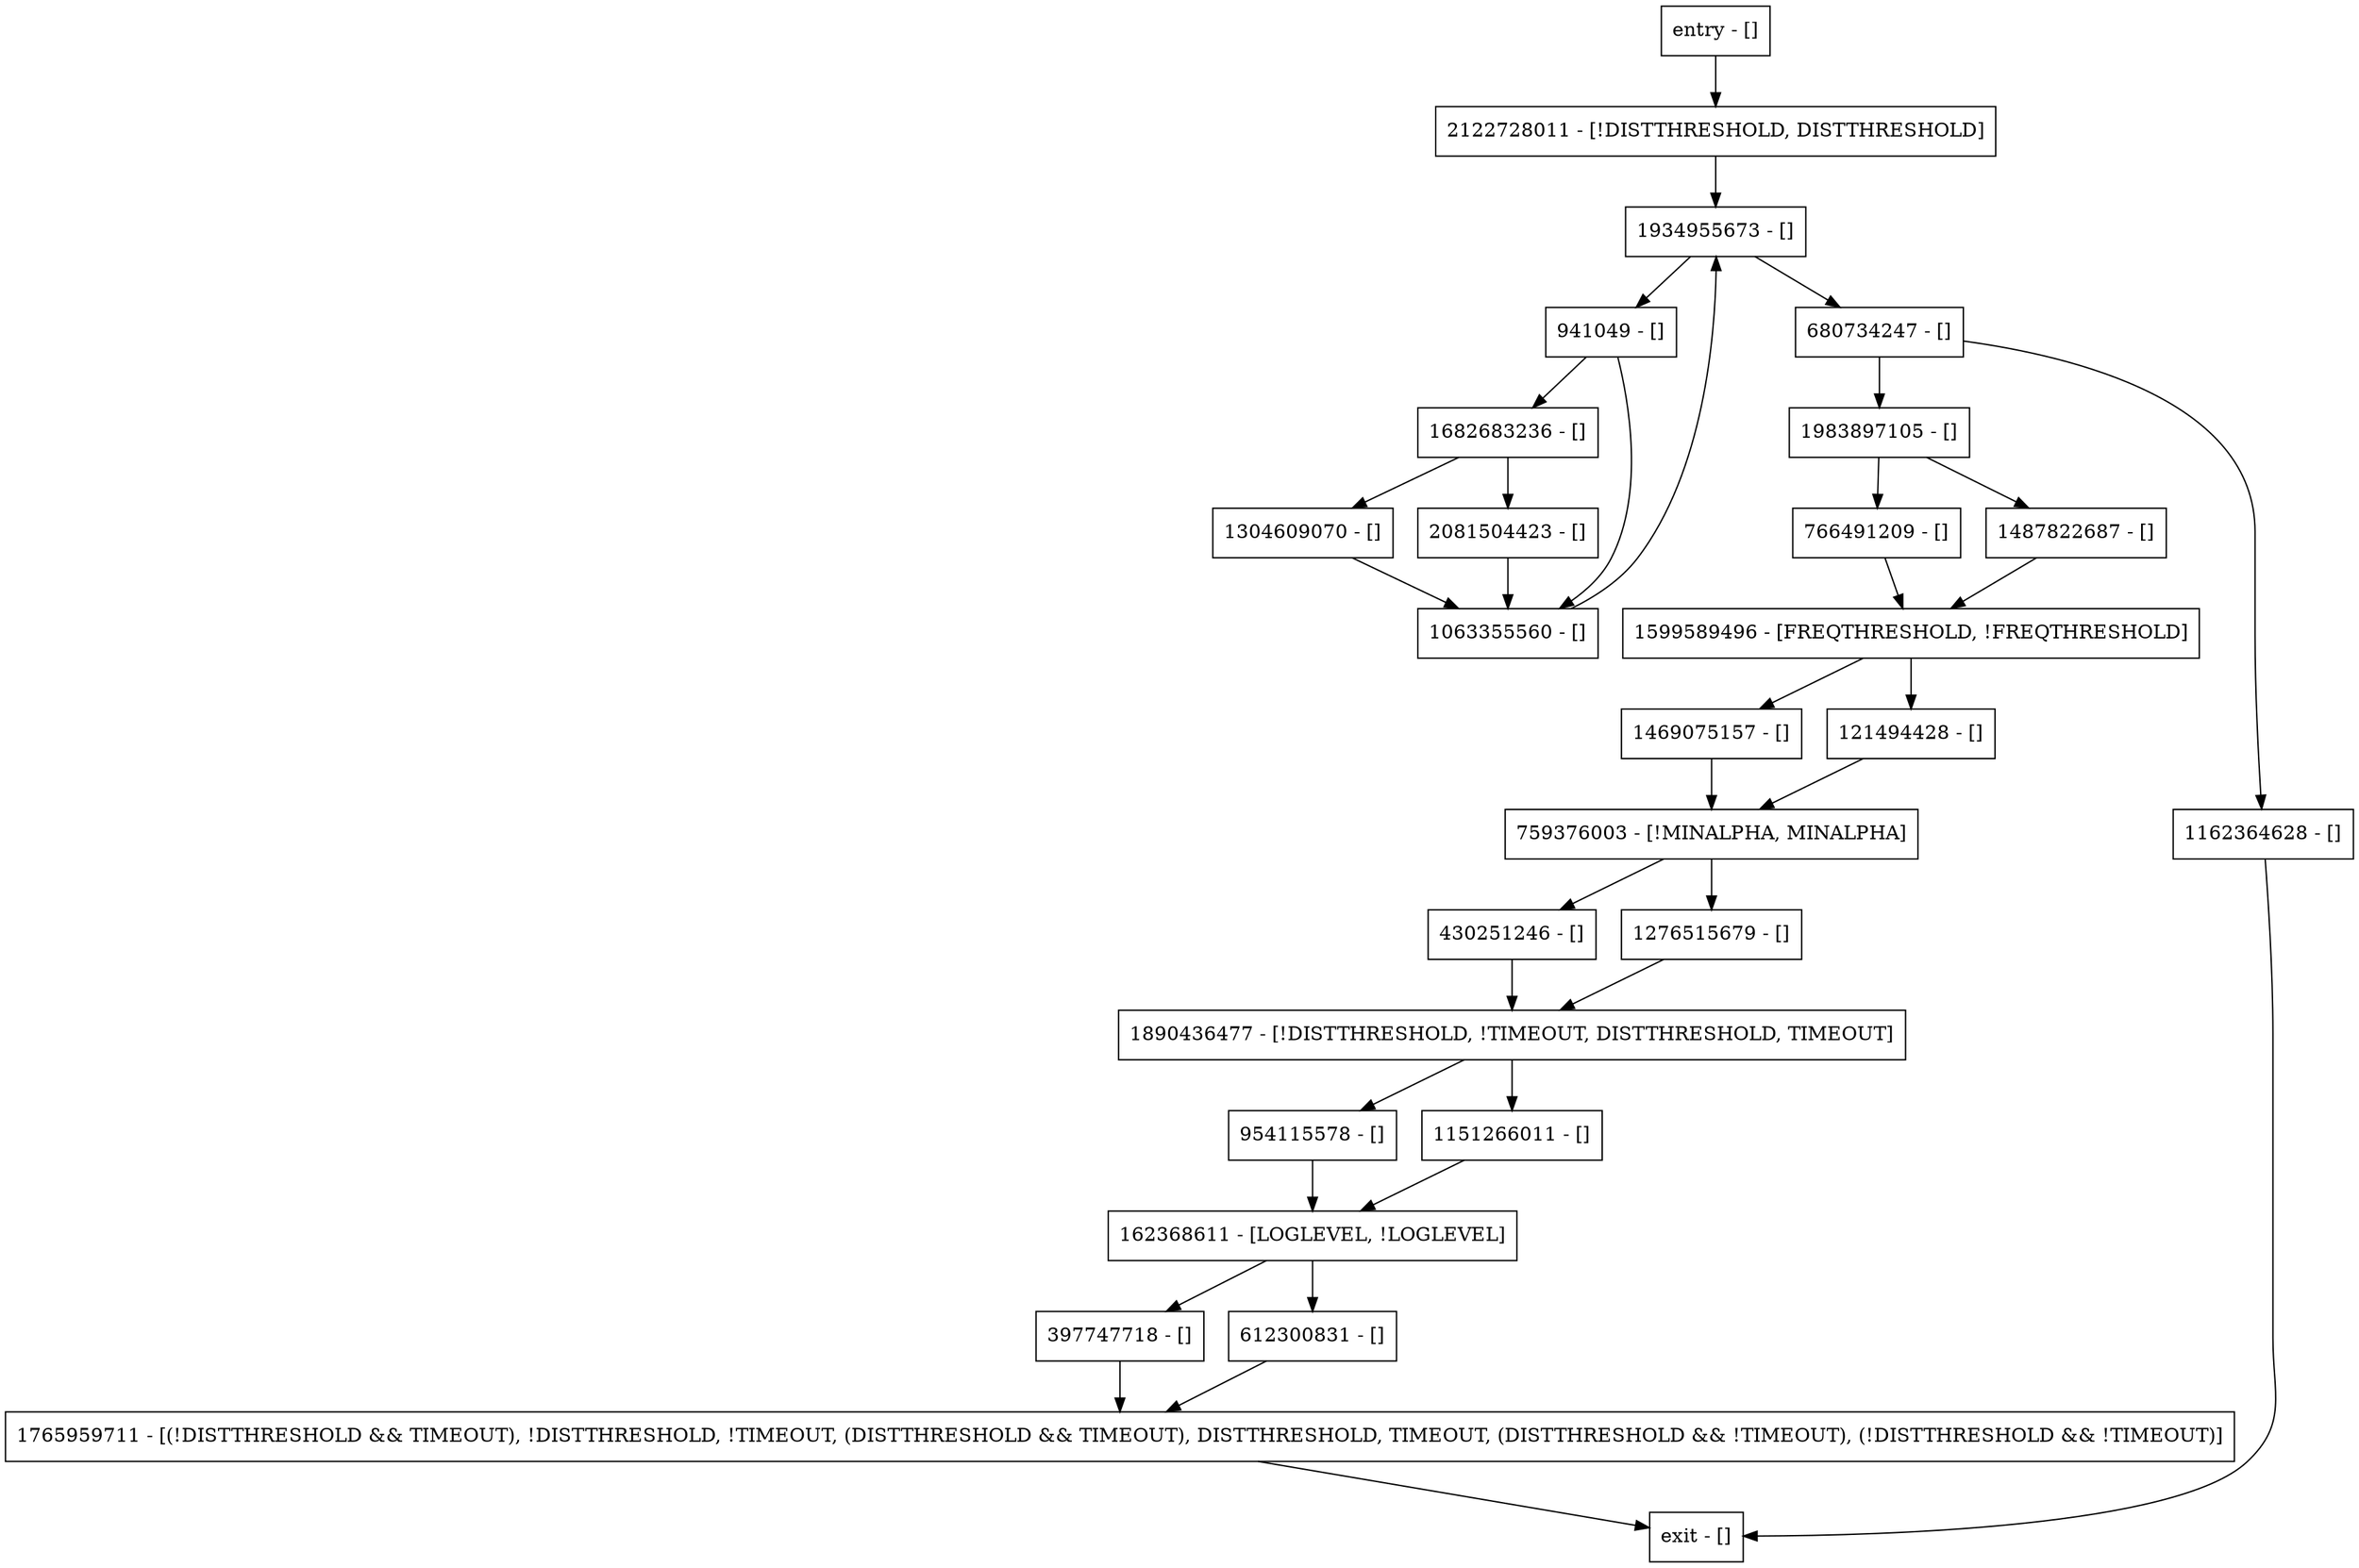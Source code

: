 digraph main {
node [shape=record];
759376003 [label="759376003 - [!MINALPHA, MINALPHA]"];
1304609070 [label="1304609070 - []"];
162368611 [label="162368611 - [LOGLEVEL, !LOGLEVEL]"];
1276515679 [label="1276515679 - []"];
941049 [label="941049 - []"];
1765959711 [label="1765959711 - [(!DISTTHRESHOLD && TIMEOUT), !DISTTHRESHOLD, !TIMEOUT, (DISTTHRESHOLD && TIMEOUT), DISTTHRESHOLD, TIMEOUT, (DISTTHRESHOLD && !TIMEOUT), (!DISTTHRESHOLD && !TIMEOUT)]"];
1487822687 [label="1487822687 - []"];
1934955673 [label="1934955673 - []"];
1063355560 [label="1063355560 - []"];
680734247 [label="680734247 - []"];
612300831 [label="612300831 - []"];
766491209 [label="766491209 - []"];
1599589496 [label="1599589496 - [FREQTHRESHOLD, !FREQTHRESHOLD]"];
1890436477 [label="1890436477 - [!DISTTHRESHOLD, !TIMEOUT, DISTTHRESHOLD, TIMEOUT]"];
121494428 [label="121494428 - []"];
1151266011 [label="1151266011 - []"];
1682683236 [label="1682683236 - []"];
2122728011 [label="2122728011 - [!DISTTHRESHOLD, DISTTHRESHOLD]"];
1469075157 [label="1469075157 - []"];
1162364628 [label="1162364628 - []"];
entry [label="entry - []"];
exit [label="exit - []"];
1983897105 [label="1983897105 - []"];
430251246 [label="430251246 - []"];
397747718 [label="397747718 - []"];
2081504423 [label="2081504423 - []"];
954115578 [label="954115578 - []"];
entry;
exit;
759376003 -> 1276515679;
759376003 -> 430251246;
1304609070 -> 1063355560;
162368611 -> 612300831;
162368611 -> 397747718;
1276515679 -> 1890436477;
941049 -> 1063355560;
941049 -> 1682683236;
1765959711 -> exit;
1487822687 -> 1599589496;
1934955673 -> 680734247;
1934955673 -> 941049;
1063355560 -> 1934955673;
680734247 -> 1162364628;
680734247 -> 1983897105;
612300831 -> 1765959711;
766491209 -> 1599589496;
1599589496 -> 121494428;
1599589496 -> 1469075157;
1890436477 -> 1151266011;
1890436477 -> 954115578;
121494428 -> 759376003;
1151266011 -> 162368611;
1682683236 -> 1304609070;
1682683236 -> 2081504423;
2122728011 -> 1934955673;
1469075157 -> 759376003;
1162364628 -> exit;
entry -> 2122728011;
1983897105 -> 1487822687;
1983897105 -> 766491209;
430251246 -> 1890436477;
397747718 -> 1765959711;
2081504423 -> 1063355560;
954115578 -> 162368611;
}
